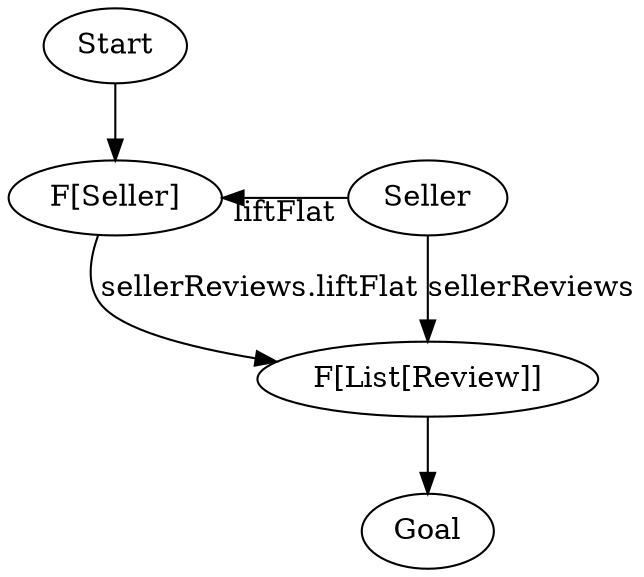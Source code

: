 digraph {
    Start[class="extremity"]
    Goal[class="extremity"]

    FSeller[label="F[Seller]" class="start" group="upper"]

    Seller[group="middle" class="disabled"]
    FListReview[label="F[List[Review]]" class="goal" group="middle"]


    {
        rank=same
        FSeller -> Seller[class="lift,disabled" dir="back" xlabel="liftFlat"]
    }

    Start -> FSeller[class="start"]
    FListReview -> Goal[class="goal"]
    Seller -> FListReview[label="sellerReviews" class="disabled"]
    FSeller -> FListReview[label="sellerReviews.liftFlat"]
}
